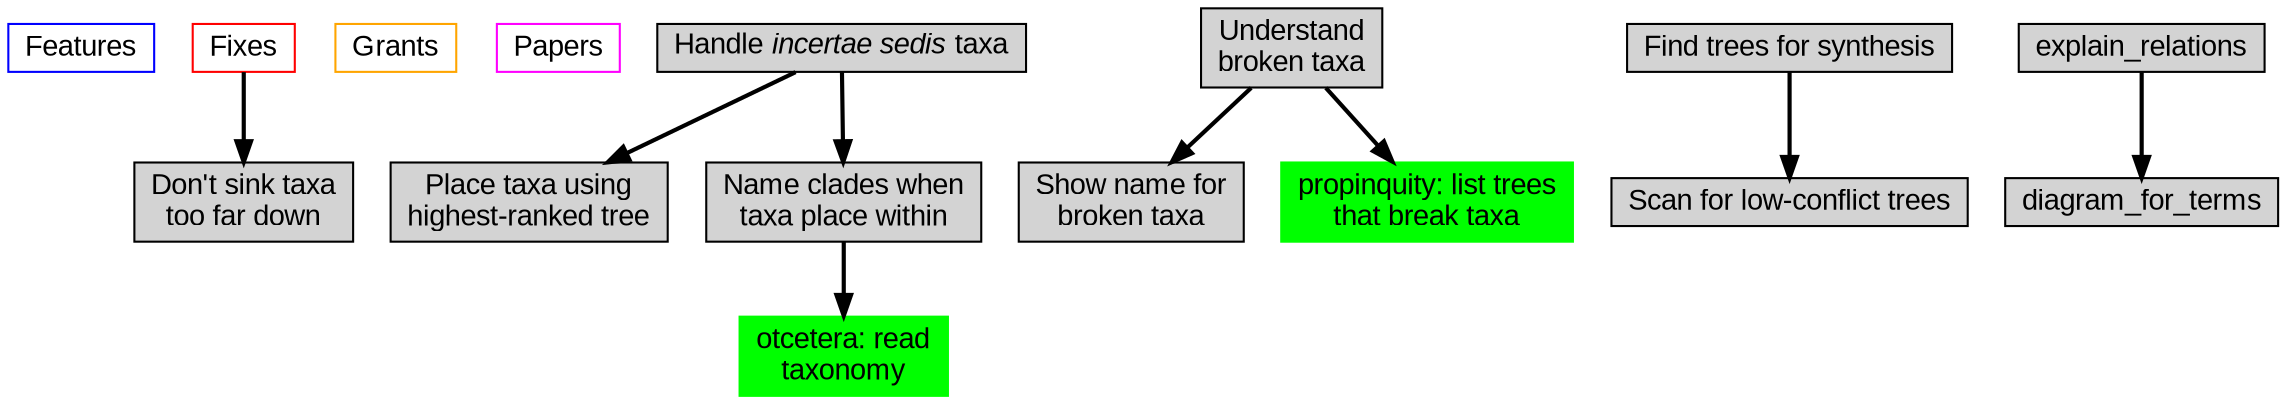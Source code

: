 digraph "token0" {
graph [ranksep=0.25, fontname=Arial,  nodesep=0.25, ranksep=0.5];
node [fontname=Arial, style=filled, height=0, width=0, shape=box];
edge [style="setlinewidth(2)"];

# To view this file, install xdot from
#   https://github.com/jrfonseca/xdot.py/network
#
# Or alternatively
#   % dot -Tpdf todo.dot > todo.pdf
# 

Features [color="blue", fillcolor="white"]

Fixes [color="red", fillcolor="white"]

Fixes -> "Don't sink taxa\ntoo far down"

Grants [color="orange", fillcolor="white"]

Papers [color="magenta", fillcolor="white"]

incertae_sedis [label=<Handle <i>incertae sedis</i> taxa>]

incertae_sedis -> place_taxa_using_highest_ranked_tree
place_taxa_using_highest_ranked_tree [label="Place taxa using\nhighest-ranked tree"]
#incertae_sedis -> try_including_unplaced_taxa_to_see_what_happens
incertae_sedis -> name_clades_when_taxa_placed_within

name_clades_when_taxa_placed_within -> otcetera_read_taxonomy
name_clades_when_taxa_placed_within [label="Name clades when\ntaxa place within"]

otcetera_read_taxonomy [label="otcetera: read\ntaxonomy", color="green"]

understand_broken_taxa [label="Understand\nbroken taxa"]

understand_broken_taxa -> show_name_for_broken_taxa
show_name_for_broken_taxa [label="Show name for\nbroken taxa"]
understand_broken_taxa -> propinquity_list_trees_that_break_taxa

propinquity_list_trees_that_break_taxa [label="propinquity: list trees\nthat break taxa", color="green"]

find_trees_for_synthesis [label="Find trees for synthesis"]

find_trees_for_synthesis -> "Scan for low-conflict trees"

explain_relations -> diagram_for_terms

# subgraph cluster_vivax {
#
#       label="Vivax"; style=filled; bgcolor="#E0C0A0";
#
#       determine_origin_of_vivax;
#       vivax_africa_tree_human_ape;
#       vivax_complete_genome;
#       vivax_pacbio_genome;
#       vivax_africa_tree_human_ape
#       vivax_africa_get_more_sequence_from_human;
#       vivax_africa_download_ape_sequences;
#       vivax_get_enough_DNA_for_pacbio;
#    };

# Software [color="purple", fillcolor="white"]


}
